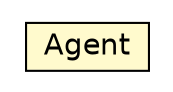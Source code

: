 #!/usr/local/bin/dot
#
# Class diagram 
# Generated by UMLGraph version 5.1 (http://www.umlgraph.org/)
#

digraph G {
	edge [fontname="Helvetica",fontsize=10,labelfontname="Helvetica",labelfontsize=10];
	node [fontname="Helvetica",fontsize=10,shape=plaintext];
	nodesep=0.25;
	ranksep=0.5;
	// jason.asSemantics.Agent
	c11308 [label=<<table title="jason.asSemantics.Agent" border="0" cellborder="1" cellspacing="0" cellpadding="2" port="p" bgcolor="lemonChiffon" href="./Agent.html">
		<tr><td><table border="0" cellspacing="0" cellpadding="1">
<tr><td align="center" balign="center"> Agent </td></tr>
		</table></td></tr>
		</table>>, fontname="Helvetica", fontcolor="black", fontsize=14.0];
}

